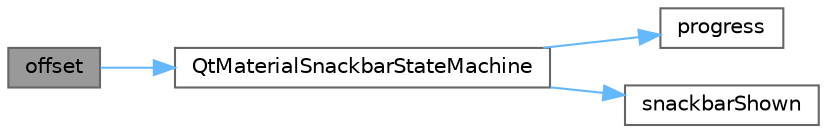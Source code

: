 digraph "offset"
{
 // LATEX_PDF_SIZE
  bgcolor="transparent";
  edge [fontname=Helvetica,fontsize=10,labelfontname=Helvetica,labelfontsize=10];
  node [fontname=Helvetica,fontsize=10,shape=box,height=0.2,width=0.4];
  rankdir="LR";
  Node1 [id="Node000001",label="offset",height=0.2,width=0.4,color="gray40", fillcolor="grey60", style="filled", fontcolor="black",tooltip="获取垂直偏移"];
  Node1 -> Node2 [id="edge1_Node000001_Node000002",color="steelblue1",style="solid",tooltip=" "];
  Node2 [id="Node000002",label="QtMaterialSnackbarStateMachine",height=0.2,width=0.4,color="grey40", fillcolor="white", style="filled",URL="$class_qt_material_snackbar_state_machine.html#a9d2d3de04f667f296caffcdb14f06afc",tooltip="构造函数，初始化状态机"];
  Node2 -> Node3 [id="edge2_Node000002_Node000003",color="steelblue1",style="solid",tooltip=" "];
  Node3 [id="Node000003",label="progress",height=0.2,width=0.4,color="grey40", fillcolor="white", style="filled",URL="$class_qt_material_snackbar_state_machine.html#a1be98ae64bededebc29a04f257024ebe",tooltip="推进状态"];
  Node2 -> Node4 [id="edge3_Node000002_Node000004",color="steelblue1",style="solid",tooltip=" "];
  Node4 [id="Node000004",label="snackbarShown",height=0.2,width=0.4,color="grey40", fillcolor="white", style="filled",URL="$class_qt_material_snackbar_state_machine.html#a1d925da1c5a2857f6400fca74c1a84e2",tooltip="提示条显示完成"];
}
